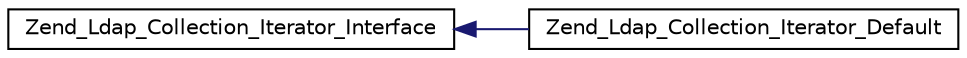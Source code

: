 digraph G
{
  edge [fontname="Helvetica",fontsize="10",labelfontname="Helvetica",labelfontsize="10"];
  node [fontname="Helvetica",fontsize="10",shape=record];
  rankdir="LR";
  Node1 [label="Zend_Ldap_Collection_Iterator_Interface",height=0.2,width=0.4,color="black", fillcolor="white", style="filled",URL="$interface_zend___ldap___collection___iterator___interface.html"];
  Node1 -> Node2 [dir="back",color="midnightblue",fontsize="10",style="solid",fontname="Helvetica"];
  Node2 [label="Zend_Ldap_Collection_Iterator_Default",height=0.2,width=0.4,color="black", fillcolor="white", style="filled",URL="$class_zend___ldap___collection___iterator___default.html"];
}
